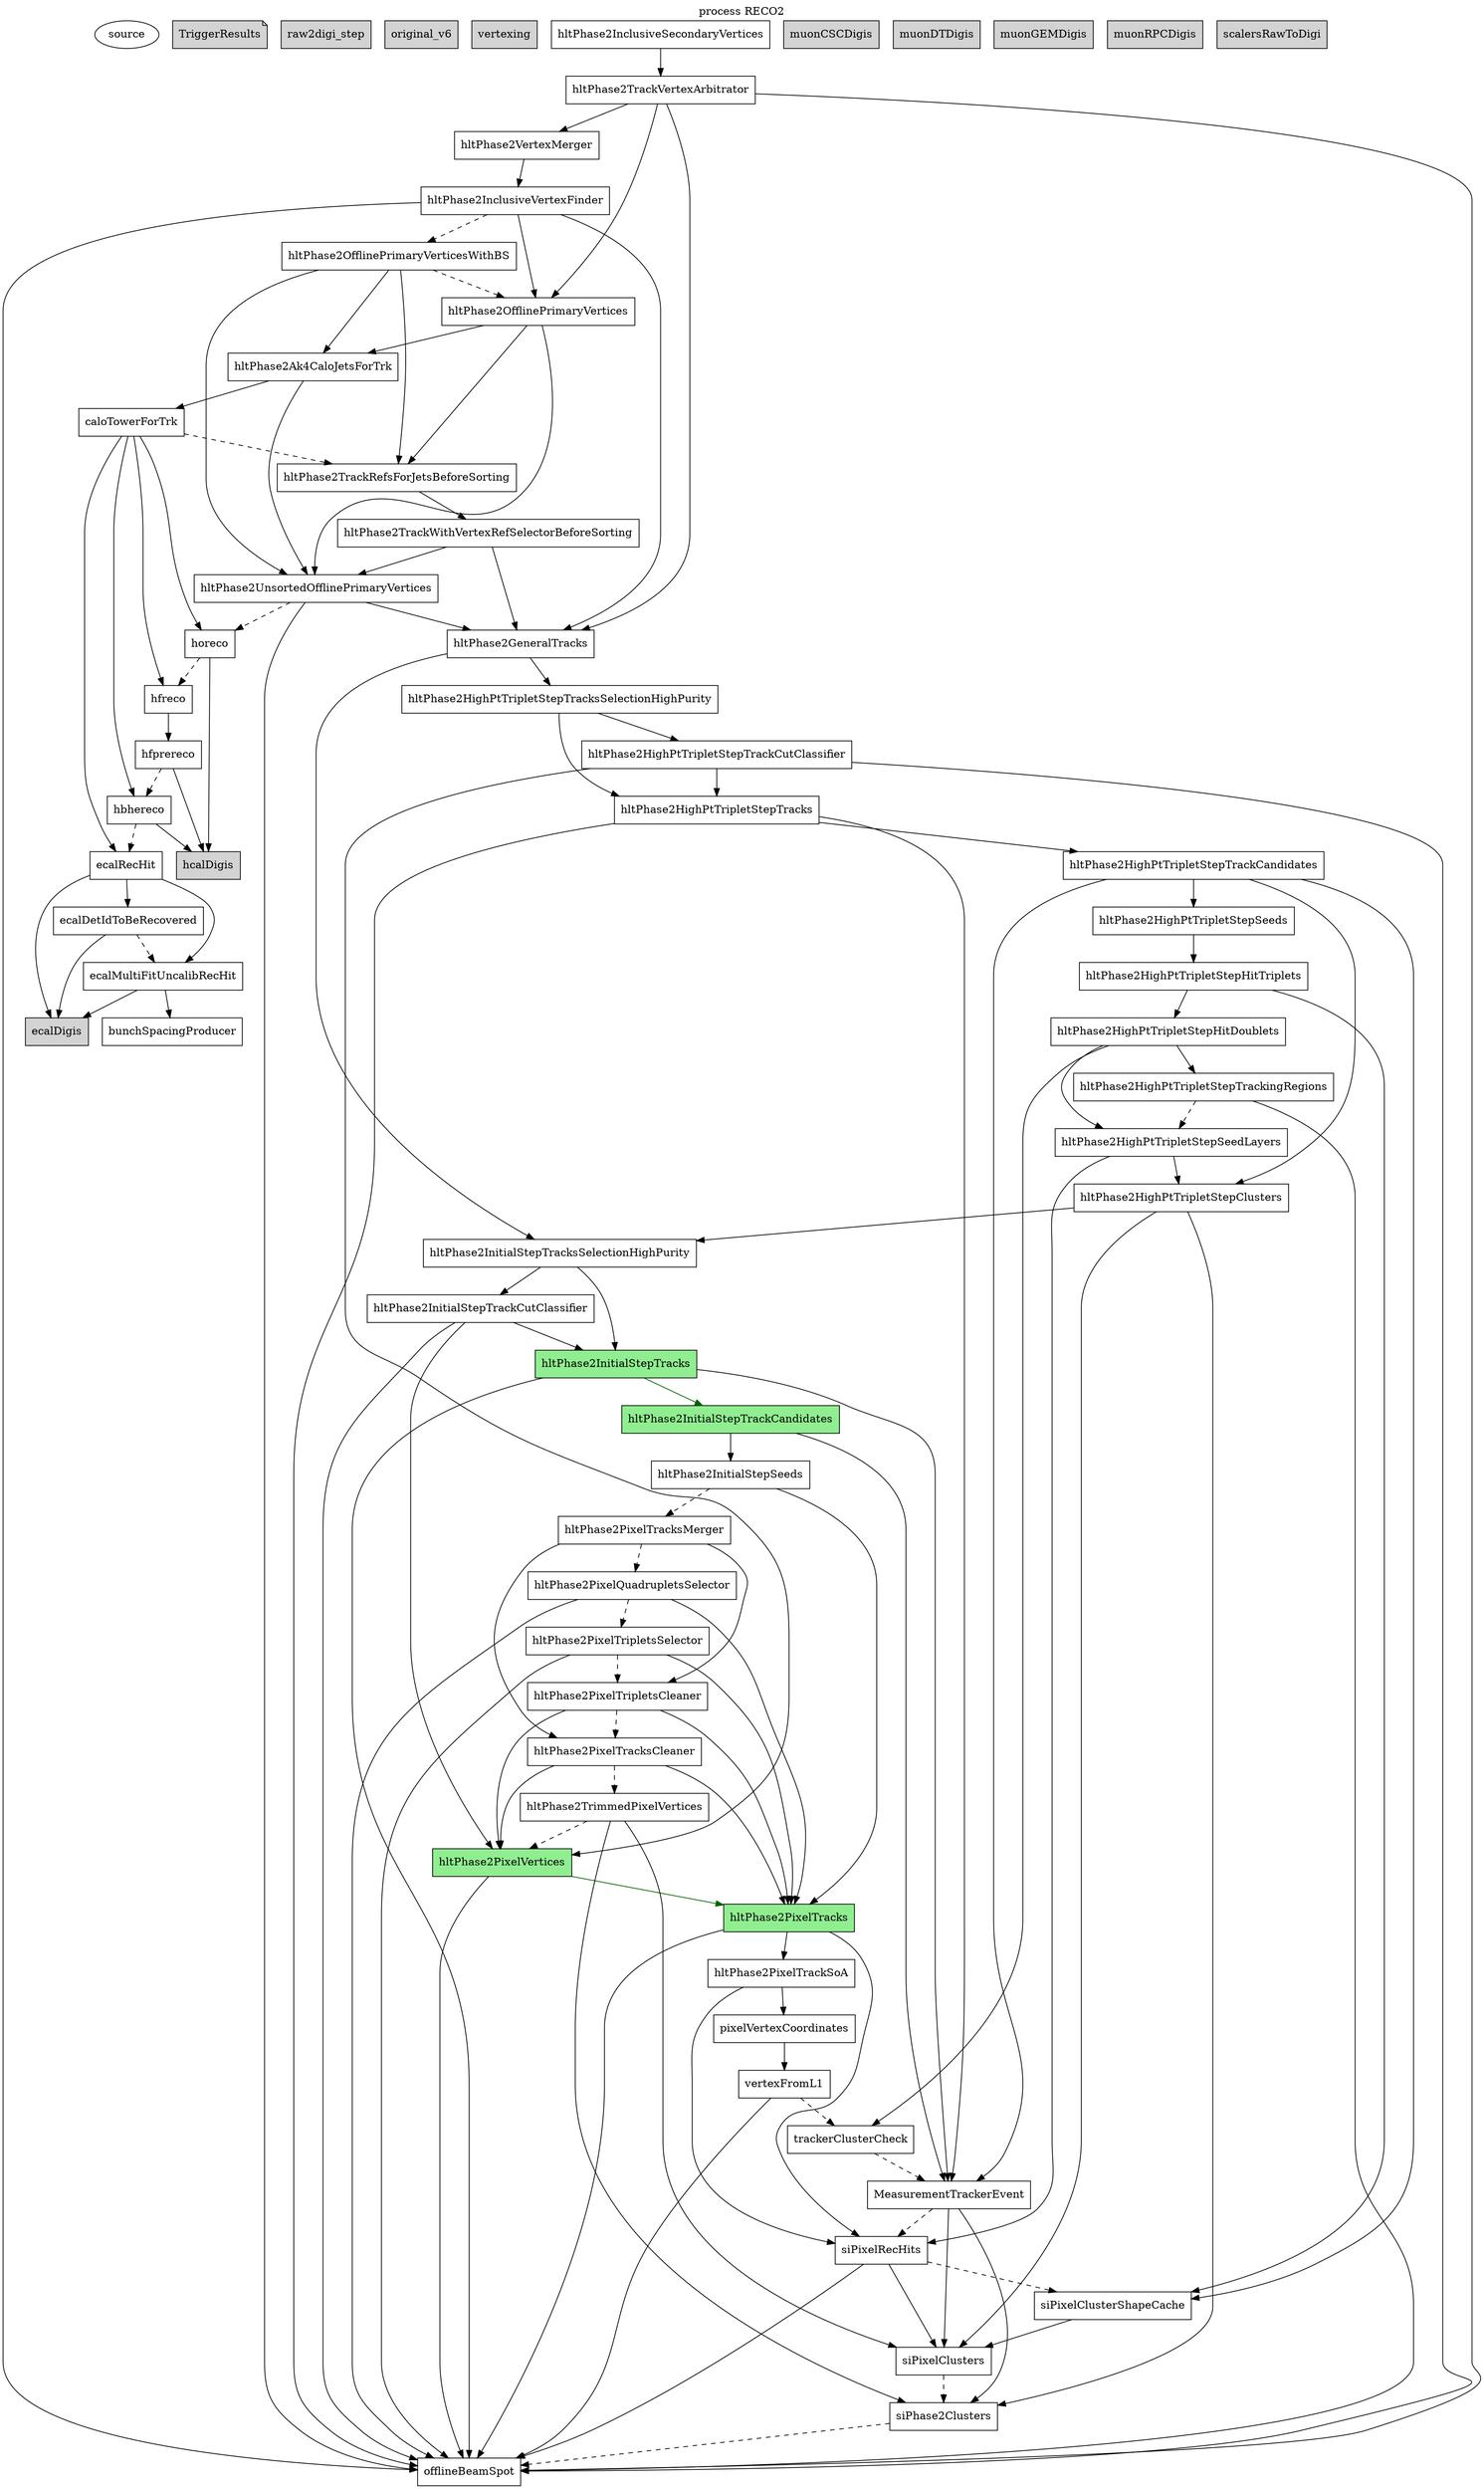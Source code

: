 digraph RECO2 {
graph [
label="process RECO2", labelloc=top];
0[color=black, fillcolor=white, label=source, shape=oval, style=filled, tooltip=PoolSource];
1[color=black, fillcolor=lightgrey, label=TriggerResults, shape=note, style=filled, tooltip=TriggerResultInserter];
2[color=black, fillcolor=lightgrey, label=raw2digi_step, shape=box, style=filled, tooltip=PathStatusInserter];
3[color=black, fillcolor=lightgrey, label=original_v6, shape=box, style=filled, tooltip=PathStatusInserter];
4[color=black, fillcolor=lightgrey, label=vertexing, shape=box, style=filled, tooltip=PathStatusInserter];
5[color=black, fillcolor=white, label=offlineBeamSpot, shape=box, style=filled, tooltip=BeamSpotProducer];
6[color=black, fillcolor=white, label=siPhase2Clusters, shape=box, style=filled, tooltip=Phase2TrackerClusterizer];
7[color=black, fillcolor=white, label=siPixelClusters, shape=box, style=filled, tooltip=SiPixelClusterProducer];
8[color=black, fillcolor=white, label=siPixelClusterShapeCache, shape=box, style=filled, tooltip=SiPixelClusterShapeCacheProducer];
9[color=black, fillcolor=white, label=siPixelRecHits, shape=box, style=filled, tooltip=SiPixelRecHitSoAFromLegacy];
10[color=black, fillcolor=white, label=MeasurementTrackerEvent, shape=box, style=filled, tooltip=MeasurementTrackerEventProducer];
11[color=black, fillcolor=white, label=trackerClusterCheck, shape=box, style=filled, tooltip=ClusterCheckerEDProducer];
12[color=black, fillcolor=white, label=vertexFromL1, shape=box, style=filled, tooltip=L1ToVertex];
13[color=black, fillcolor=white, label=pixelVertexCoordinates, shape=box, style=filled, tooltip=PixelVertexCoordinates];
14[color=black, fillcolor=white, label=hltPhase2PixelTrackSoA, shape=box, style=filled, tooltip=CAHitNtupletCUDA];
15[color=black, fillcolor=lightgreen, label=hltPhase2PixelTracks, shape=box, style=filled, tooltip=PixelTrackProducerFromSoA];
16[color=black, fillcolor=lightgreen, label=hltPhase2PixelVertices, shape=box, style=filled, tooltip=PixelVertexProducer];
17[color=black, fillcolor=white, label=hltPhase2TrimmedPixelVertices, shape=box, style=filled, tooltip=MeasurementTrackerEventProducer];
18[color=black, fillcolor=white, label=hltPhase2PixelTracksCleaner, shape=box, style=filled, tooltip=TrackWithVertexSelector];
19[color=black, fillcolor=white, label=hltPhase2PixelTripletsCleaner, shape=box, style=filled, tooltip=TrackWithVertexSelector];
20[color=black, fillcolor=white, label=hltPhase2PixelTripletsSelector, shape=box, style=filled, tooltip=RecoTrackViewRefSelector];
21[color=black, fillcolor=white, label=hltPhase2PixelQuadrupletsSelector, shape=box, style=filled, tooltip=RecoTrackViewRefSelector];
22[color=black, fillcolor=white, label=hltPhase2PixelTracksMerger, shape=box, style=filled, tooltip=TrackListMerger];
23[color=black, fillcolor=white, label=hltPhase2InitialStepSeeds, shape=box, style=filled, tooltip=SeedGeneratorFromProtoTracksEDProducer];
24[color=black, fillcolor=lightgreen, label=hltPhase2InitialStepTrackCandidates, shape=box, style=filled, tooltip=CkfTrackCandidateMaker];
25[color=black, fillcolor=lightgreen, label=hltPhase2InitialStepTracks, shape=box, style=filled, tooltip=TrackProducer];
26[color=black, fillcolor=white, label=hltPhase2InitialStepTrackCutClassifier, shape=box, style=filled, tooltip=TrackCutClassifier];
27[color=black, fillcolor=white, label=hltPhase2InitialStepTracksSelectionHighPurity, shape=box, style=filled, tooltip=TrackCollectionFilterCloner];
28[color=black, fillcolor=white, label=hltPhase2HighPtTripletStepClusters, shape=box, style=filled, tooltip=TrackClusterRemoverPhase2];
29[color=black, fillcolor=white, label=hltPhase2HighPtTripletStepSeedLayers, shape=box, style=filled, tooltip=SeedingLayersEDProducer];
30[color=black, fillcolor=white, label=hltPhase2HighPtTripletStepTrackingRegions, shape=box, style=filled, tooltip=GlobalTrackingRegionFromBeamSpotEDProducer];
31[color=black, fillcolor=white, label=hltPhase2HighPtTripletStepHitDoublets, shape=box, style=filled, tooltip=HitPairEDProducer];
32[color=black, fillcolor=white, label=hltPhase2HighPtTripletStepHitTriplets, shape=box, style=filled, tooltip=CAHitTripletEDProducer];
33[color=black, fillcolor=white, label=hltPhase2HighPtTripletStepSeeds, shape=box, style=filled, tooltip=SeedCreatorFromRegionConsecutiveHitsEDProducer];
34[color=black, fillcolor=white, label=hltPhase2HighPtTripletStepTrackCandidates, shape=box, style=filled, tooltip=CkfTrackCandidateMaker];
35[color=black, fillcolor=white, label=hltPhase2HighPtTripletStepTracks, shape=box, style=filled, tooltip=TrackProducer];
36[color=black, fillcolor=white, label=hltPhase2HighPtTripletStepTrackCutClassifier, shape=box, style=filled, tooltip=TrackCutClassifier];
37[color=black, fillcolor=white, label=hltPhase2HighPtTripletStepTracksSelectionHighPurity, shape=box, style=filled, tooltip=TrackCollectionFilterCloner];
38[color=black, fillcolor=white, label=hltPhase2GeneralTracks, shape=box, style=filled, tooltip=TrackListMerger];
39[color=black, fillcolor=white, label=bunchSpacingProducer, shape=box, style=filled, tooltip=BunchSpacingProducer];
40[color=black, fillcolor=white, label=ecalMultiFitUncalibRecHit, shape=box, style=filled, tooltip=EcalUncalibRecHitProducer];
41[color=black, fillcolor=white, label=ecalDetIdToBeRecovered, shape=box, style=filled, tooltip=EcalDetIdToBeRecoveredProducer];
42[color=black, fillcolor=white, label=ecalRecHit, shape=box, style=filled, tooltip=EcalRecHitProducer];
43[color=black, fillcolor=white, label=hbhereco, shape=box, style=filled, tooltip=HBHEPhase1Reconstructor];
44[color=black, fillcolor=white, label=hfprereco, shape=box, style=filled, tooltip=HFPreReconstructor];
45[color=black, fillcolor=white, label=hfreco, shape=box, style=filled, tooltip=HFPhase1Reconstructor];
46[color=black, fillcolor=white, label=horeco, shape=box, style=filled, tooltip=HcalHitReconstructor];
47[color=black, fillcolor=white, label=hltPhase2UnsortedOfflinePrimaryVertices, shape=box, style=filled, tooltip=PrimaryVertexProducer];
48[color=black, fillcolor=white, label=hltPhase2TrackWithVertexRefSelectorBeforeSorting, shape=box, style=filled, tooltip=TrackWithVertexRefSelector];
49[color=black, fillcolor=white, label=hltPhase2TrackRefsForJetsBeforeSorting, shape=box, style=filled, tooltip=ChargedRefCandidateProducer];
50[color=black, fillcolor=white, label=caloTowerForTrk, shape=box, style=filled, tooltip=CaloTowersCreator];
51[color=black, fillcolor=white, label=hltPhase2Ak4CaloJetsForTrk, shape=box, style=filled, tooltip=FastjetJetProducer];
52[color=black, fillcolor=white, label=hltPhase2OfflinePrimaryVertices, shape=box, style=filled, tooltip=RecoChargedRefCandidatePrimaryVertexSorter];
53[color=black, fillcolor=white, label=hltPhase2OfflinePrimaryVerticesWithBS, shape=box, style=filled, tooltip=RecoChargedRefCandidatePrimaryVertexSorter];
54[color=black, fillcolor=white, label=hltPhase2InclusiveVertexFinder, shape=box, style=filled, tooltip=InclusiveVertexFinder];
55[color=black, fillcolor=white, label=hltPhase2VertexMerger, shape=box, style=filled, tooltip=VertexMerger];
56[color=black, fillcolor=white, label=hltPhase2TrackVertexArbitrator, shape=box, style=filled, tooltip=TrackVertexArbitrator];
57[color=black, fillcolor=white, label=hltPhase2InclusiveSecondaryVertices, shape=box, style=filled, tooltip=VertexMerger];
58[color=black, fillcolor=lightgrey, label=ecalDigis, shape=box, style=filled, tooltip=EcalRawToDigi];
59[color=black, fillcolor=lightgrey, label=hcalDigis, shape=box, style=filled, tooltip=HcalRawToDigi];
60[color=black, fillcolor=lightgrey, label=muonCSCDigis, shape=box, style=filled, tooltip=CSCDCCUnpacker];
61[color=black, fillcolor=lightgrey, label=muonDTDigis, shape=box, style=filled, tooltip=DTuROSRawToDigi];
62[color=black, fillcolor=lightgrey, label=muonGEMDigis, shape=box, style=filled, tooltip=GEMRawToDigiModule];
63[color=black, fillcolor=lightgrey, label=muonRPCDigis, shape=box, style=filled, tooltip=RPCUnpackingModule];
64[color=black, fillcolor=lightgrey, label=scalersRawToDigi, shape=box, style=filled, tooltip=ScalersRawToDigi];
6 -> 5[style=dashed];
7 -> 6[style=dashed];
8 -> 7;
9 -> 5;
9 -> 7;
9 -> 8[style=dashed];
10 -> 7;
10 -> 6;
10 -> 9[style=dashed];
11 -> 10[style=dashed];
12 -> 5;
12 -> 11[style=dashed];
13 -> 12;
14 -> 9;
14 -> 13;
15 -> 5;
15 -> 14;
15 -> 9;
16 -> 15[color=darkgreen];
16 -> 5;
17 -> 7;
17 -> 6;
17 -> 16[style=dashed];
18 -> 15;
18 -> 16;
18 -> 17[style=dashed];
19 -> 15;
19 -> 16;
19 -> 18[style=dashed];
20 -> 15;
20 -> 5;
20 -> 19[style=dashed];
21 -> 15;
21 -> 5;
21 -> 20[style=dashed];
22 -> 18;
22 -> 19;
22 -> 21[style=dashed];
23 -> 15;
23 -> 22[style=dashed];
24 -> 10;
24 -> 23;
25 -> 10;
25 -> 5;
25 -> 24[color=darkgreen];
26 -> 25;
26 -> 5;
26 -> 16;
27 -> 25;
27 -> 26;
28 -> 27;
28 -> 7;
28 -> 6;
29 -> 9;
29 -> 28;
30 -> 5;
30 -> 29[style=dashed];
31 -> 29;
31 -> 30;
31 -> 11;
32 -> 31;
32 -> 8;
33 -> 32;
34 -> 8;
34 -> 10;
34 -> 33;
34 -> 28;
35 -> 10;
35 -> 5;
35 -> 34;
36 -> 35;
36 -> 5;
36 -> 16;
37 -> 35;
37 -> 36;
38 -> 27;
38 -> 37;
40 -> 58;
40 -> 39;
41 -> 58;
41 -> 40[style=dashed];
42 -> 40;
42 -> 41;
42 -> 58;
43 -> 59;
43 -> 42[style=dashed];
44 -> 59;
44 -> 43[style=dashed];
45 -> 44;
46 -> 59;
46 -> 45[style=dashed];
47 -> 38;
47 -> 5;
47 -> 46[style=dashed];
48 -> 38;
48 -> 47;
49 -> 48;
50 -> 43;
50 -> 46;
50 -> 45;
50 -> 42;
50 -> 49[style=dashed];
51 -> 47;
51 -> 50;
52 -> 49;
52 -> 47;
52 -> 51;
53 -> 49;
53 -> 47;
53 -> 51;
53 -> 52[style=dashed];
54 -> 5;
54 -> 52;
54 -> 38;
54 -> 53[style=dashed];
55 -> 54;
56 -> 52;
56 -> 55;
56 -> 5;
56 -> 38;
57 -> 56;
}
